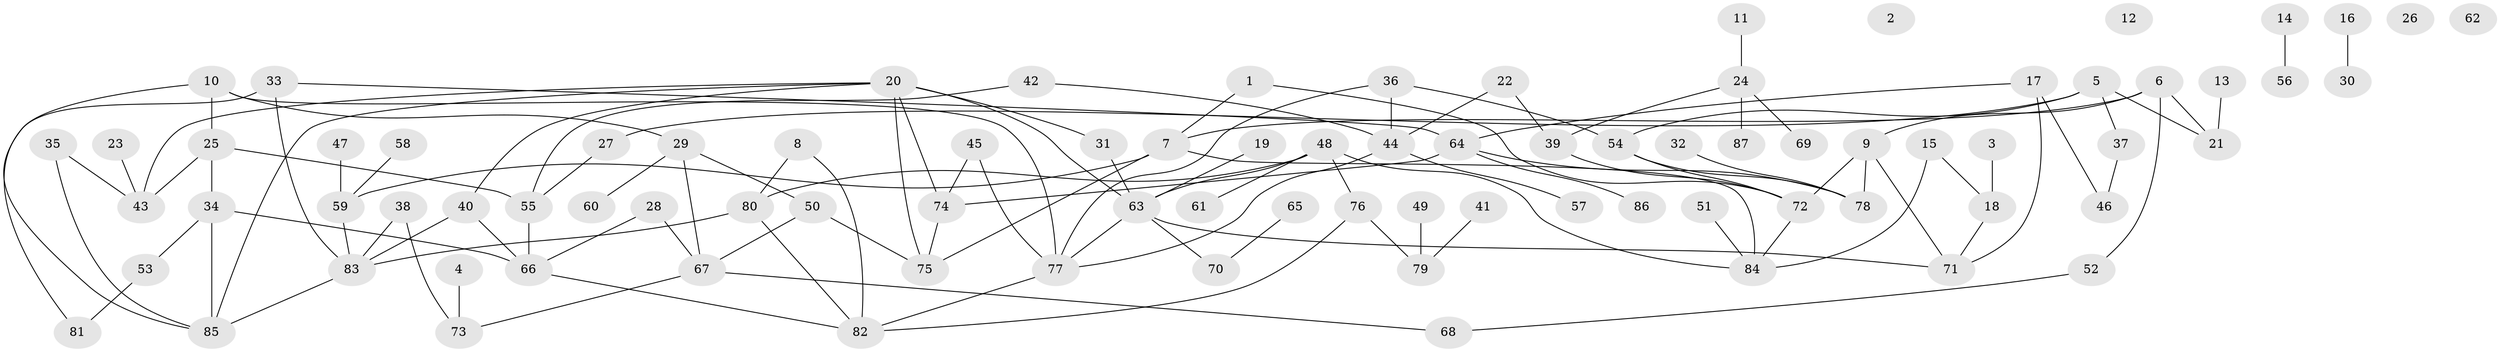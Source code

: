 // coarse degree distribution, {5: 0.1111111111111111, 0: 0.1111111111111111, 1: 0.16666666666666666, 4: 0.18518518518518517, 6: 0.07407407407407407, 2: 0.12962962962962962, 3: 0.18518518518518517, 10: 0.018518518518518517, 7: 0.018518518518518517}
// Generated by graph-tools (version 1.1) at 2025/41/03/06/25 10:41:23]
// undirected, 87 vertices, 118 edges
graph export_dot {
graph [start="1"]
  node [color=gray90,style=filled];
  1;
  2;
  3;
  4;
  5;
  6;
  7;
  8;
  9;
  10;
  11;
  12;
  13;
  14;
  15;
  16;
  17;
  18;
  19;
  20;
  21;
  22;
  23;
  24;
  25;
  26;
  27;
  28;
  29;
  30;
  31;
  32;
  33;
  34;
  35;
  36;
  37;
  38;
  39;
  40;
  41;
  42;
  43;
  44;
  45;
  46;
  47;
  48;
  49;
  50;
  51;
  52;
  53;
  54;
  55;
  56;
  57;
  58;
  59;
  60;
  61;
  62;
  63;
  64;
  65;
  66;
  67;
  68;
  69;
  70;
  71;
  72;
  73;
  74;
  75;
  76;
  77;
  78;
  79;
  80;
  81;
  82;
  83;
  84;
  85;
  86;
  87;
  1 -- 7;
  1 -- 72;
  3 -- 18;
  4 -- 73;
  5 -- 21;
  5 -- 27;
  5 -- 37;
  5 -- 54;
  6 -- 7;
  6 -- 9;
  6 -- 21;
  6 -- 52;
  7 -- 59;
  7 -- 75;
  7 -- 84;
  8 -- 80;
  8 -- 82;
  9 -- 71;
  9 -- 72;
  9 -- 78;
  10 -- 25;
  10 -- 29;
  10 -- 77;
  10 -- 85;
  11 -- 24;
  13 -- 21;
  14 -- 56;
  15 -- 18;
  15 -- 84;
  16 -- 30;
  17 -- 46;
  17 -- 64;
  17 -- 71;
  18 -- 71;
  19 -- 63;
  20 -- 31;
  20 -- 40;
  20 -- 43;
  20 -- 63;
  20 -- 74;
  20 -- 75;
  20 -- 85;
  22 -- 39;
  22 -- 44;
  23 -- 43;
  24 -- 39;
  24 -- 69;
  24 -- 87;
  25 -- 34;
  25 -- 43;
  25 -- 55;
  27 -- 55;
  28 -- 66;
  28 -- 67;
  29 -- 50;
  29 -- 60;
  29 -- 67;
  31 -- 63;
  32 -- 78;
  33 -- 64;
  33 -- 81;
  33 -- 83;
  34 -- 53;
  34 -- 66;
  34 -- 85;
  35 -- 43;
  35 -- 85;
  36 -- 44;
  36 -- 54;
  36 -- 77;
  37 -- 46;
  38 -- 73;
  38 -- 83;
  39 -- 72;
  40 -- 66;
  40 -- 83;
  41 -- 79;
  42 -- 44;
  42 -- 55;
  44 -- 57;
  44 -- 77;
  45 -- 74;
  45 -- 77;
  47 -- 59;
  48 -- 61;
  48 -- 63;
  48 -- 76;
  48 -- 80;
  48 -- 84;
  49 -- 79;
  50 -- 67;
  50 -- 75;
  51 -- 84;
  52 -- 68;
  53 -- 81;
  54 -- 72;
  54 -- 78;
  55 -- 66;
  58 -- 59;
  59 -- 83;
  63 -- 70;
  63 -- 71;
  63 -- 77;
  64 -- 74;
  64 -- 78;
  64 -- 86;
  65 -- 70;
  66 -- 82;
  67 -- 68;
  67 -- 73;
  72 -- 84;
  74 -- 75;
  76 -- 79;
  76 -- 82;
  77 -- 82;
  80 -- 82;
  80 -- 83;
  83 -- 85;
}
